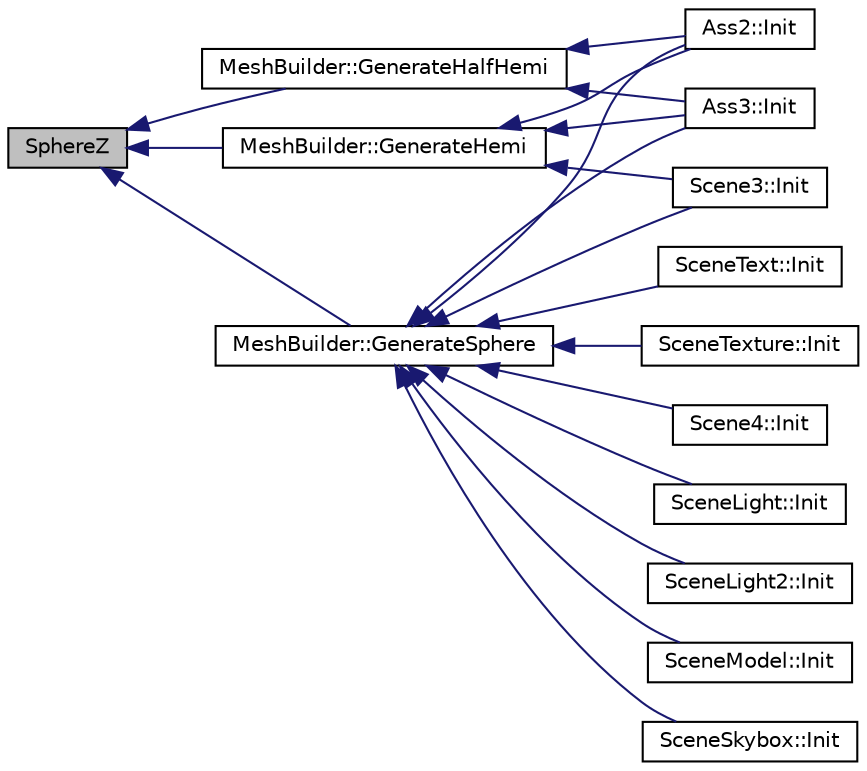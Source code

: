 digraph "SphereZ"
{
  bgcolor="transparent";
  edge [fontname="Helvetica",fontsize="10",labelfontname="Helvetica",labelfontsize="10"];
  node [fontname="Helvetica",fontsize="10",shape=record];
  rankdir="LR";
  Node1 [label="SphereZ",height=0.2,width=0.4,color="black", fillcolor="grey75", style="filled", fontcolor="black"];
  Node1 -> Node2 [dir="back",color="midnightblue",fontsize="10",style="solid",fontname="Helvetica"];
  Node2 [label="MeshBuilder::GenerateHalfHemi",height=0.2,width=0.4,color="black",URL="$classMeshBuilder.html#a7f16aa9809e13f619862f7139c26d010"];
  Node2 -> Node3 [dir="back",color="midnightblue",fontsize="10",style="solid",fontname="Helvetica"];
  Node3 [label="Ass2::Init",height=0.2,width=0.4,color="black",URL="$classAss2.html#a978cbbfe000d9cc3582e8b958856e6d0"];
  Node2 -> Node4 [dir="back",color="midnightblue",fontsize="10",style="solid",fontname="Helvetica"];
  Node4 [label="Ass3::Init",height=0.2,width=0.4,color="black",URL="$classAss3.html#a3e25cf5b32c24d3be834cb034eca9b34"];
  Node1 -> Node5 [dir="back",color="midnightblue",fontsize="10",style="solid",fontname="Helvetica"];
  Node5 [label="MeshBuilder::GenerateHemi",height=0.2,width=0.4,color="black",URL="$classMeshBuilder.html#ac0a50135f33cb7d68840f4c57c07923d"];
  Node5 -> Node3 [dir="back",color="midnightblue",fontsize="10",style="solid",fontname="Helvetica"];
  Node5 -> Node4 [dir="back",color="midnightblue",fontsize="10",style="solid",fontname="Helvetica"];
  Node5 -> Node6 [dir="back",color="midnightblue",fontsize="10",style="solid",fontname="Helvetica"];
  Node6 [label="Scene3::Init",height=0.2,width=0.4,color="black",URL="$classScene3.html#ae0fa7e48f701d3761d8c6ca01a334feb"];
  Node1 -> Node7 [dir="back",color="midnightblue",fontsize="10",style="solid",fontname="Helvetica"];
  Node7 [label="MeshBuilder::GenerateSphere",height=0.2,width=0.4,color="black",URL="$classMeshBuilder.html#ad57247d585dac3161243ba582367c38f"];
  Node7 -> Node3 [dir="back",color="midnightblue",fontsize="10",style="solid",fontname="Helvetica"];
  Node7 -> Node4 [dir="back",color="midnightblue",fontsize="10",style="solid",fontname="Helvetica"];
  Node7 -> Node6 [dir="back",color="midnightblue",fontsize="10",style="solid",fontname="Helvetica"];
  Node7 -> Node8 [dir="back",color="midnightblue",fontsize="10",style="solid",fontname="Helvetica"];
  Node8 [label="Scene4::Init",height=0.2,width=0.4,color="black",URL="$classScene4.html#a3df44b08162c976706aa49ceef9e9f1a"];
  Node7 -> Node9 [dir="back",color="midnightblue",fontsize="10",style="solid",fontname="Helvetica"];
  Node9 [label="SceneLight::Init",height=0.2,width=0.4,color="black",URL="$classSceneLight.html#a9efc7124efacb45a7cce730688bf20e9"];
  Node7 -> Node10 [dir="back",color="midnightblue",fontsize="10",style="solid",fontname="Helvetica"];
  Node10 [label="SceneLight2::Init",height=0.2,width=0.4,color="black",URL="$classSceneLight2.html#acf5ae067a5c4e6b1b212711e12bac1fd"];
  Node7 -> Node11 [dir="back",color="midnightblue",fontsize="10",style="solid",fontname="Helvetica"];
  Node11 [label="SceneModel::Init",height=0.2,width=0.4,color="black",URL="$classSceneModel.html#ad40b429986aa1429a308c20acdd26e0f"];
  Node7 -> Node12 [dir="back",color="midnightblue",fontsize="10",style="solid",fontname="Helvetica"];
  Node12 [label="SceneSkybox::Init",height=0.2,width=0.4,color="black",URL="$classSceneSkybox.html#a8ab6711b734d8616075eadc5ff3cab81"];
  Node7 -> Node13 [dir="back",color="midnightblue",fontsize="10",style="solid",fontname="Helvetica"];
  Node13 [label="SceneText::Init",height=0.2,width=0.4,color="black",URL="$classSceneText.html#ac827b68f9b72397b91da9785efb096b8"];
  Node7 -> Node14 [dir="back",color="midnightblue",fontsize="10",style="solid",fontname="Helvetica"];
  Node14 [label="SceneTexture::Init",height=0.2,width=0.4,color="black",URL="$classSceneTexture.html#a8499b9b84a1509327e29fa5f7899ec58"];
}
